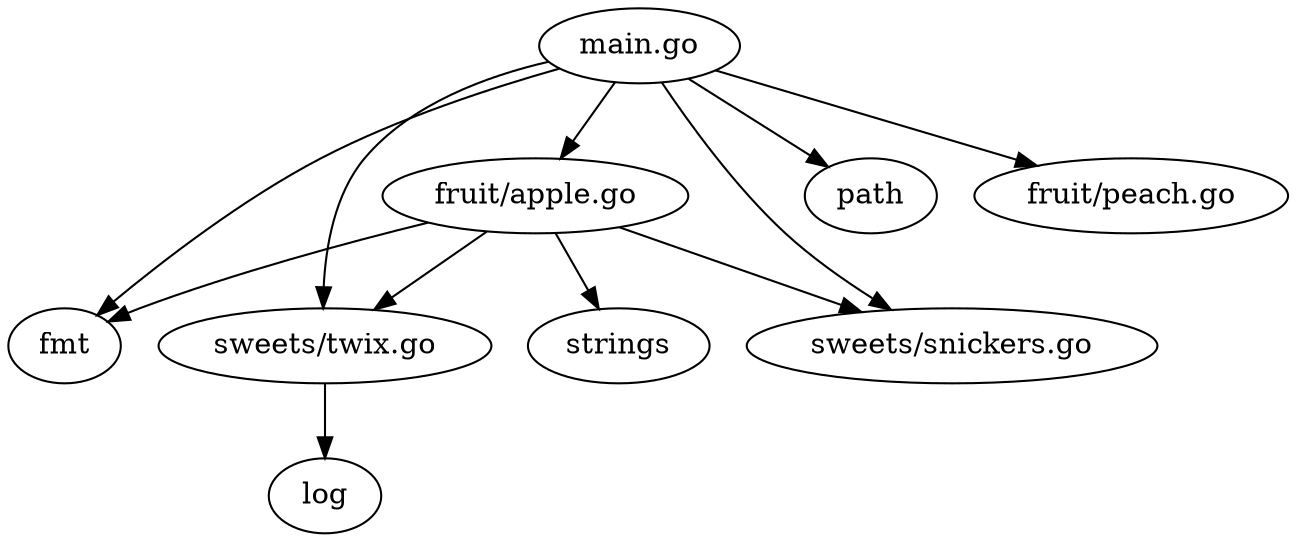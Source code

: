 digraph G {
    "main.go" -> "fmt"
    "main.go" -> "path"
    "main.go" -> "sweets/twix.go"
    "main.go" -> "sweets/snickers.go"
    "main.go" -> "fruit/apple.go"
    "main.go" -> "fruit/peach.go"
    "sweets/twix.go" -> "log"
    "fruit/apple.go" -> "fmt"
    "fruit/apple.go" -> "strings"
    "fruit/apple.go" -> "sweets/twix.go"
    "fruit/apple.go" -> "sweets/snickers.go"
}
